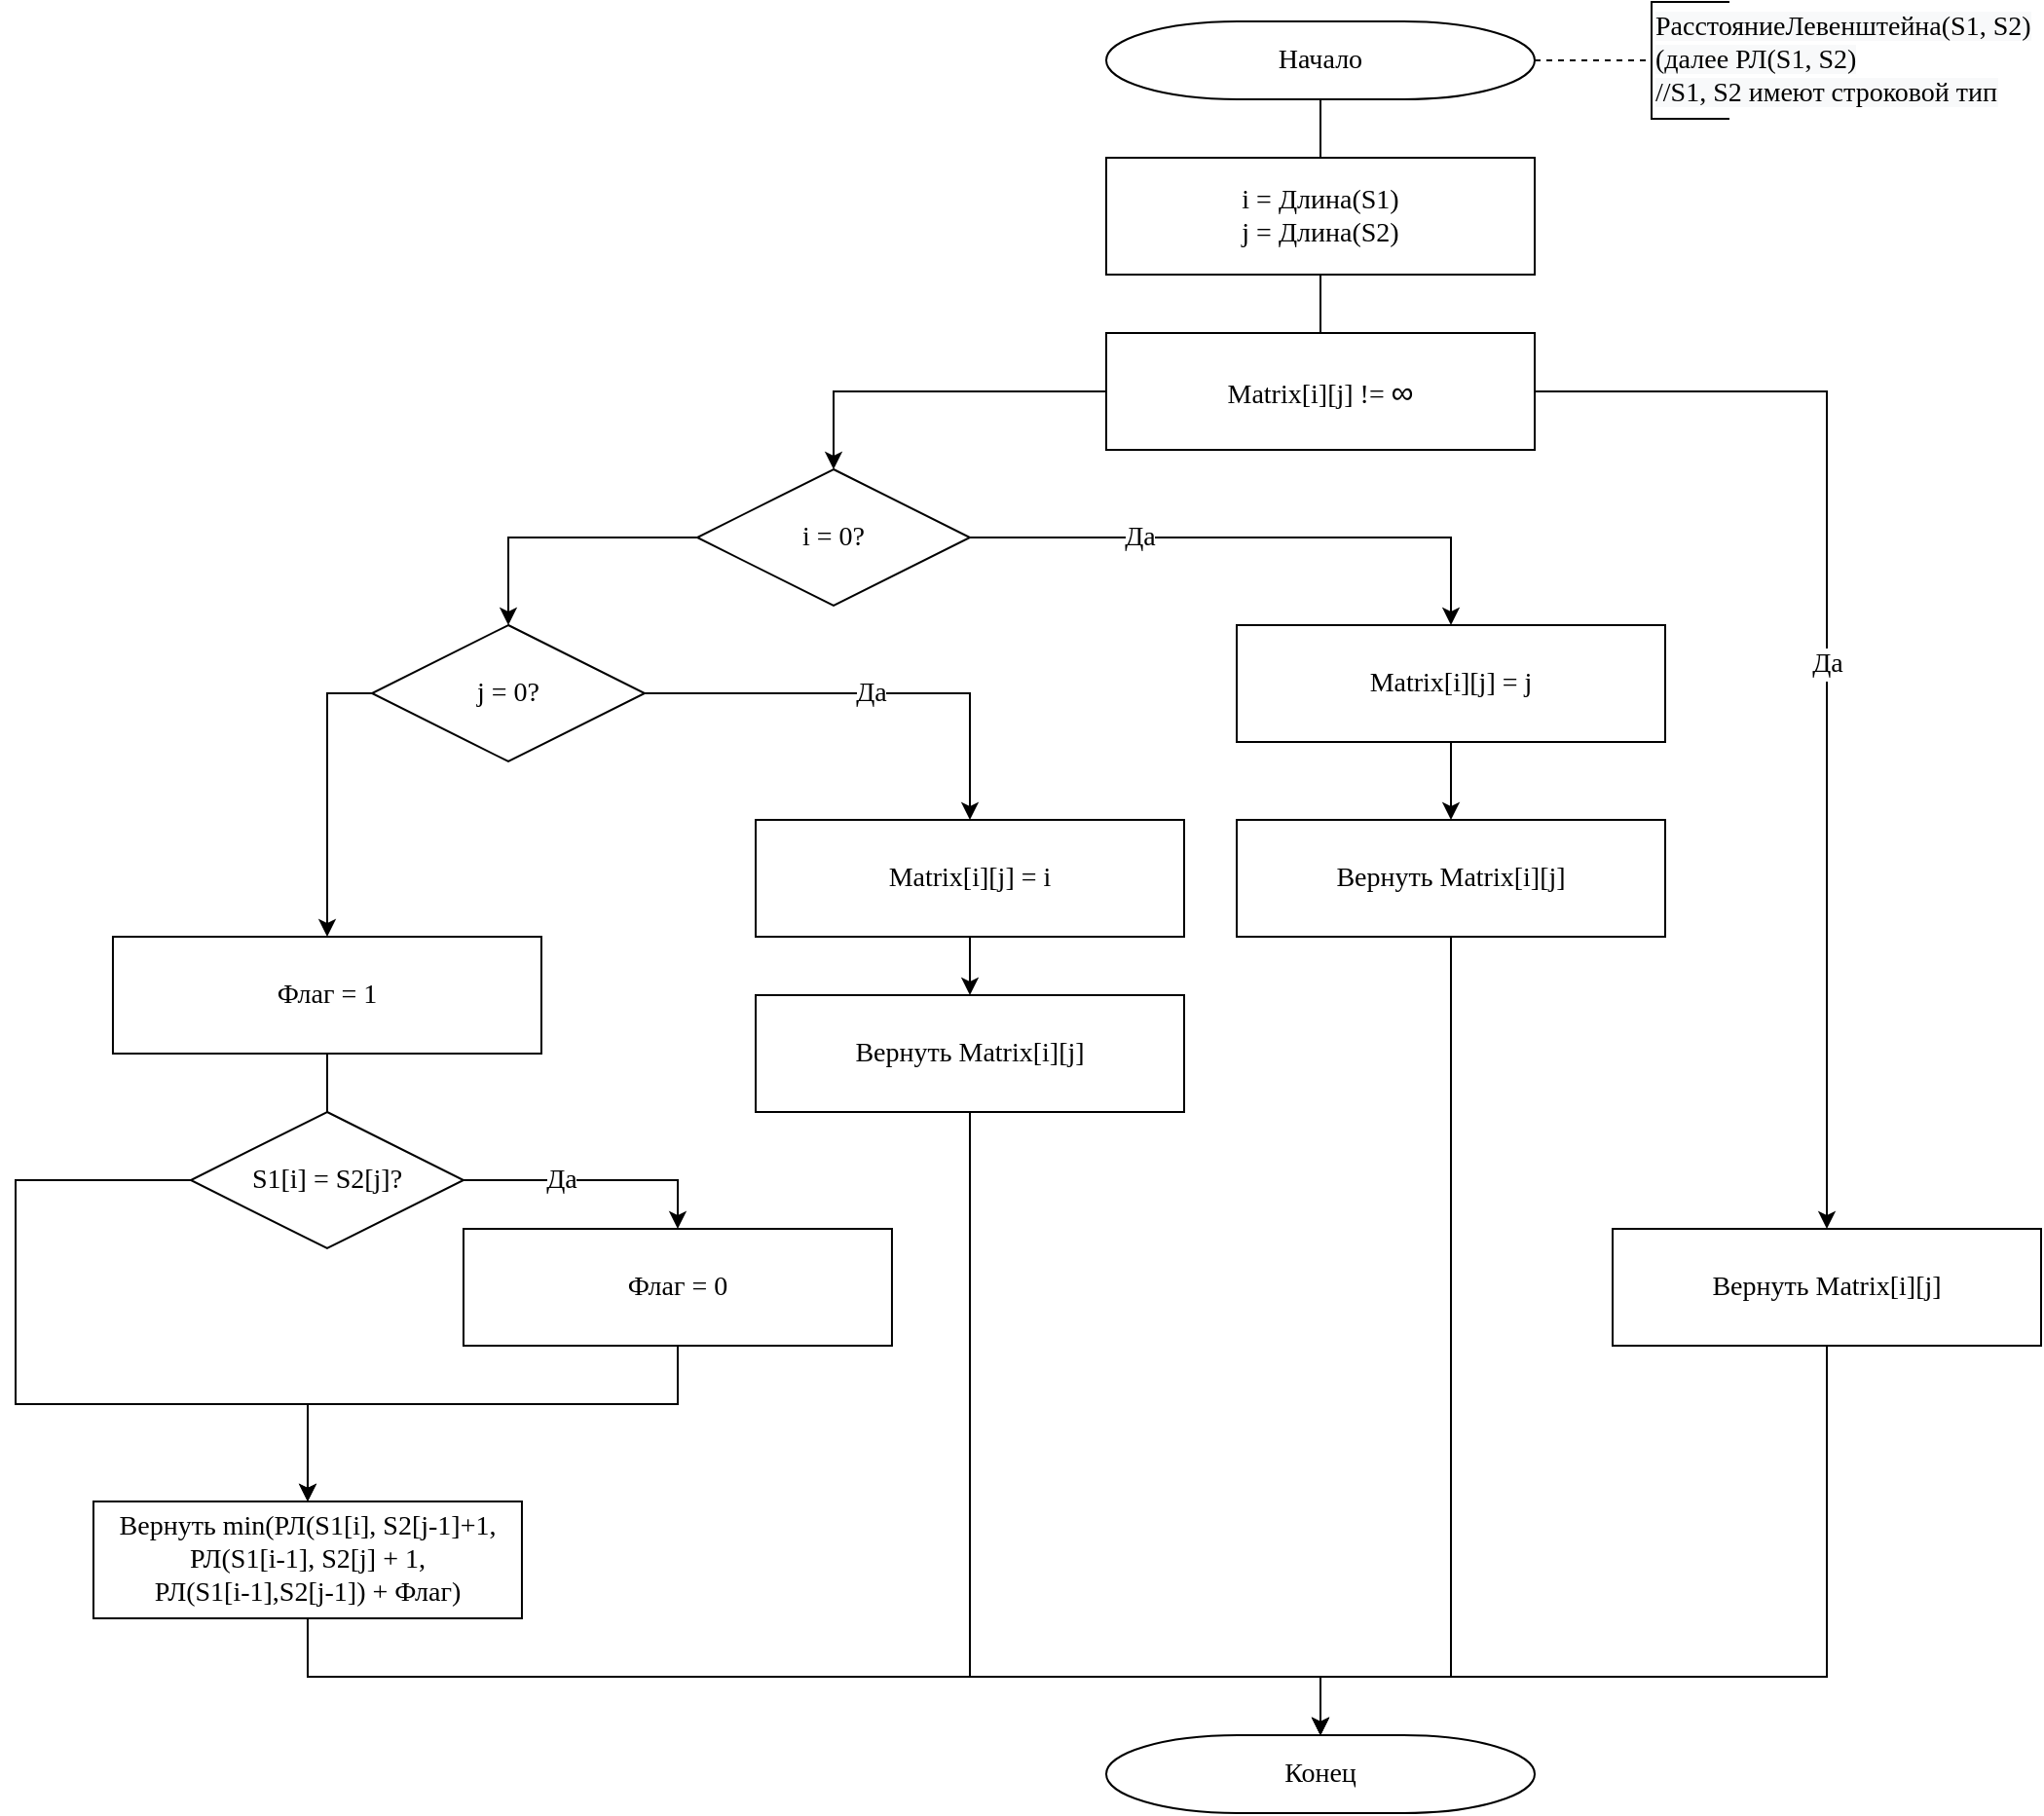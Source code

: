 <mxfile version="13.0.3" type="device"><diagram id="C5RBs43oDa-KdzZeNtuy" name="Page-1"><mxGraphModel dx="3327" dy="913" grid="1" gridSize="10" guides="1" tooltips="1" connect="1" arrows="1" fold="1" page="1" pageScale="1" pageWidth="827" pageHeight="1169" math="0" shadow="0"><root><mxCell id="WIyWlLk6GJQsqaUBKTNV-0"/><mxCell id="WIyWlLk6GJQsqaUBKTNV-1" parent="WIyWlLk6GJQsqaUBKTNV-0"/><mxCell id="HIVHBJh5CC7tS0tRFlI8-0" value="Начало" style="strokeWidth=1;html=1;shape=mxgraph.flowchart.terminator;whiteSpace=wrap;fontSize=14;fontFamily=Times New Roman;" vertex="1" parent="WIyWlLk6GJQsqaUBKTNV-1"><mxGeometry x="-590" y="30" width="220" height="40" as="geometry"/></mxCell><mxCell id="HIVHBJh5CC7tS0tRFlI8-1" style="edgeStyle=orthogonalEdgeStyle;rounded=0;orthogonalLoop=1;jettySize=auto;html=1;exitX=1;exitY=0.5;exitDx=0;exitDy=0;exitPerimeter=0;entryX=0;entryY=0.5;entryDx=0;entryDy=0;fontFamily=Times New Roman;fontSize=14;endArrow=none;endFill=0;dashed=1;entryPerimeter=0;" edge="1" parent="WIyWlLk6GJQsqaUBKTNV-1" target="HIVHBJh5CC7tS0tRFlI8-2" source="HIVHBJh5CC7tS0tRFlI8-0"><mxGeometry relative="1" as="geometry"><mxPoint x="-360.0" y="50" as="sourcePoint"/><mxPoint x="-350" y="40" as="targetPoint"/><Array as="points"/></mxGeometry></mxCell><mxCell id="HIVHBJh5CC7tS0tRFlI8-2" value="&lt;span style=&quot;font-family: &amp;#34;times new roman&amp;#34; ; font-size: 14px ; font-style: normal ; font-weight: 400 ; letter-spacing: normal ; text-align: center ; text-indent: 0px ; text-transform: none ; word-spacing: 0px ; background-color: rgb(248 , 249 , 250) ; float: none ; display: inline&quot;&gt;РасстояниеЛевенштейна(S1, S2) &lt;br&gt;(далее РЛ(S1, S2)&lt;br&gt;//S1, S2 имеют строковой тип&lt;br&gt;&lt;/span&gt;" style="strokeWidth=1;html=1;shape=mxgraph.flowchart.annotation_1;align=left;pointerEvents=1;fontFamily=Times New Roman;fontSize=14;" vertex="1" parent="WIyWlLk6GJQsqaUBKTNV-1"><mxGeometry x="-310" y="20" width="40" height="60" as="geometry"/></mxCell><mxCell id="HIVHBJh5CC7tS0tRFlI8-4" style="edgeStyle=orthogonalEdgeStyle;rounded=0;orthogonalLoop=1;jettySize=auto;html=1;exitX=0.5;exitY=0;exitDx=0;exitDy=0;entryX=0.5;entryY=1;entryDx=0;entryDy=0;entryPerimeter=0;endArrow=none;endFill=0;" edge="1" parent="WIyWlLk6GJQsqaUBKTNV-1" source="HIVHBJh5CC7tS0tRFlI8-3" target="HIVHBJh5CC7tS0tRFlI8-0"><mxGeometry relative="1" as="geometry"/></mxCell><mxCell id="HIVHBJh5CC7tS0tRFlI8-3" value="i = Длина(S1)&lt;br&gt;j = Длина(S2)" style="rounded=0;whiteSpace=wrap;html=1;strokeWidth=1;fontFamily=Times New Roman;fontSize=14;" vertex="1" parent="WIyWlLk6GJQsqaUBKTNV-1"><mxGeometry x="-590" y="100" width="220" height="60" as="geometry"/></mxCell><mxCell id="HIVHBJh5CC7tS0tRFlI8-6" style="edgeStyle=orthogonalEdgeStyle;rounded=0;orthogonalLoop=1;jettySize=auto;html=1;exitX=0.5;exitY=0;exitDx=0;exitDy=0;entryX=0.5;entryY=1;entryDx=0;entryDy=0;endArrow=none;endFill=0;fontFamily=Times New Roman;fontSize=14;" edge="1" parent="WIyWlLk6GJQsqaUBKTNV-1" source="HIVHBJh5CC7tS0tRFlI8-5" target="HIVHBJh5CC7tS0tRFlI8-3"><mxGeometry relative="1" as="geometry"/></mxCell><mxCell id="HIVHBJh5CC7tS0tRFlI8-8" value="Да" style="edgeStyle=orthogonalEdgeStyle;rounded=0;orthogonalLoop=1;jettySize=auto;html=1;exitX=1;exitY=0.5;exitDx=0;exitDy=0;entryX=0.5;entryY=0;entryDx=0;entryDy=0;endArrow=classic;endFill=1;fontFamily=Times New Roman;fontSize=14;" edge="1" parent="WIyWlLk6GJQsqaUBKTNV-1" source="HIVHBJh5CC7tS0tRFlI8-5" target="HIVHBJh5CC7tS0tRFlI8-7"><mxGeometry relative="1" as="geometry"/></mxCell><mxCell id="HIVHBJh5CC7tS0tRFlI8-10" style="edgeStyle=orthogonalEdgeStyle;rounded=0;orthogonalLoop=1;jettySize=auto;html=1;exitX=0;exitY=0.5;exitDx=0;exitDy=0;entryX=0.5;entryY=0;entryDx=0;entryDy=0;entryPerimeter=0;endArrow=classic;endFill=1;fontFamily=Times New Roman;fontSize=14;" edge="1" parent="WIyWlLk6GJQsqaUBKTNV-1" source="HIVHBJh5CC7tS0tRFlI8-5" target="HIVHBJh5CC7tS0tRFlI8-9"><mxGeometry relative="1" as="geometry"/></mxCell><mxCell id="HIVHBJh5CC7tS0tRFlI8-5" value="Matrix[i][j] !=&amp;nbsp;&lt;span style=&quot;font-family: &amp;#34;arial&amp;#34; , sans-serif ; font-size: 16px ; text-align: left ; background-color: rgb(255 , 255 , 255)&quot;&gt;∞&lt;/span&gt;" style="rounded=0;whiteSpace=wrap;html=1;fontFamily=Times New Roman;fontSize=14;" vertex="1" parent="WIyWlLk6GJQsqaUBKTNV-1"><mxGeometry x="-590" y="190" width="220" height="60" as="geometry"/></mxCell><mxCell id="HIVHBJh5CC7tS0tRFlI8-37" style="edgeStyle=orthogonalEdgeStyle;rounded=0;orthogonalLoop=1;jettySize=auto;html=1;exitX=0.5;exitY=1;exitDx=0;exitDy=0;endArrow=classic;endFill=1;fontFamily=Times New Roman;fontSize=14;" edge="1" parent="WIyWlLk6GJQsqaUBKTNV-1" source="HIVHBJh5CC7tS0tRFlI8-7" target="HIVHBJh5CC7tS0tRFlI8-34"><mxGeometry relative="1" as="geometry"><Array as="points"><mxPoint x="-220" y="880"/><mxPoint x="-480" y="880"/></Array></mxGeometry></mxCell><mxCell id="HIVHBJh5CC7tS0tRFlI8-7" value="Вернуть Matrix[i][j]" style="rounded=0;whiteSpace=wrap;html=1;fontFamily=Times New Roman;fontSize=14;" vertex="1" parent="WIyWlLk6GJQsqaUBKTNV-1"><mxGeometry x="-330" y="650" width="220" height="60" as="geometry"/></mxCell><mxCell id="HIVHBJh5CC7tS0tRFlI8-11" value="Да" style="edgeStyle=orthogonalEdgeStyle;rounded=0;orthogonalLoop=1;jettySize=auto;html=1;exitX=1;exitY=0.5;exitDx=0;exitDy=0;exitPerimeter=0;endArrow=classic;endFill=1;fontFamily=Times New Roman;fontSize=14;" edge="1" parent="WIyWlLk6GJQsqaUBKTNV-1" source="HIVHBJh5CC7tS0tRFlI8-9" target="HIVHBJh5CC7tS0tRFlI8-13"><mxGeometry x="-0.407" relative="1" as="geometry"><mxPoint x="-600" y="360" as="targetPoint"/><mxPoint as="offset"/></mxGeometry></mxCell><mxCell id="HIVHBJh5CC7tS0tRFlI8-18" style="edgeStyle=orthogonalEdgeStyle;rounded=0;orthogonalLoop=1;jettySize=auto;html=1;exitX=0;exitY=0.5;exitDx=0;exitDy=0;exitPerimeter=0;endArrow=classic;endFill=1;fontFamily=Times New Roman;fontSize=14;" edge="1" parent="WIyWlLk6GJQsqaUBKTNV-1" source="HIVHBJh5CC7tS0tRFlI8-9" target="HIVHBJh5CC7tS0tRFlI8-17"><mxGeometry relative="1" as="geometry"/></mxCell><mxCell id="HIVHBJh5CC7tS0tRFlI8-9" value="i = 0?" style="strokeWidth=1;html=1;shape=mxgraph.flowchart.decision;whiteSpace=wrap;fontFamily=Times New Roman;fontSize=14;" vertex="1" parent="WIyWlLk6GJQsqaUBKTNV-1"><mxGeometry x="-800" y="260" width="140" height="70" as="geometry"/></mxCell><mxCell id="HIVHBJh5CC7tS0tRFlI8-42" style="edgeStyle=orthogonalEdgeStyle;rounded=0;orthogonalLoop=1;jettySize=auto;html=1;exitX=0.5;exitY=1;exitDx=0;exitDy=0;entryX=0.5;entryY=0;entryDx=0;entryDy=0;entryPerimeter=0;endArrow=classic;endFill=1;fontFamily=Times New Roman;fontSize=14;" edge="1" parent="WIyWlLk6GJQsqaUBKTNV-1" source="HIVHBJh5CC7tS0tRFlI8-12" target="HIVHBJh5CC7tS0tRFlI8-34"><mxGeometry relative="1" as="geometry"><Array as="points"><mxPoint x="-413" y="880"/><mxPoint x="-480" y="880"/></Array></mxGeometry></mxCell><mxCell id="HIVHBJh5CC7tS0tRFlI8-12" value="Вернуть Matrix[i][j]" style="rounded=0;whiteSpace=wrap;html=1;fontFamily=Times New Roman;fontSize=14;" vertex="1" parent="WIyWlLk6GJQsqaUBKTNV-1"><mxGeometry x="-523" y="440" width="220" height="60" as="geometry"/></mxCell><mxCell id="HIVHBJh5CC7tS0tRFlI8-16" style="edgeStyle=orthogonalEdgeStyle;rounded=0;orthogonalLoop=1;jettySize=auto;html=1;exitX=0.5;exitY=1;exitDx=0;exitDy=0;entryX=0.5;entryY=0;entryDx=0;entryDy=0;endArrow=classic;endFill=1;fontFamily=Times New Roman;fontSize=14;" edge="1" parent="WIyWlLk6GJQsqaUBKTNV-1" source="HIVHBJh5CC7tS0tRFlI8-13" target="HIVHBJh5CC7tS0tRFlI8-12"><mxGeometry relative="1" as="geometry"/></mxCell><mxCell id="HIVHBJh5CC7tS0tRFlI8-13" value="Matrix[i][j]&amp;nbsp;= j" style="rounded=0;whiteSpace=wrap;html=1;fontFamily=Times New Roman;fontSize=14;" vertex="1" parent="WIyWlLk6GJQsqaUBKTNV-1"><mxGeometry x="-523" y="340" width="220" height="60" as="geometry"/></mxCell><mxCell id="HIVHBJh5CC7tS0tRFlI8-23" value="Да" style="edgeStyle=orthogonalEdgeStyle;rounded=0;orthogonalLoop=1;jettySize=auto;html=1;exitX=1;exitY=0.5;exitDx=0;exitDy=0;exitPerimeter=0;endArrow=classic;endFill=1;fontFamily=Times New Roman;fontSize=14;" edge="1" parent="WIyWlLk6GJQsqaUBKTNV-1" source="HIVHBJh5CC7tS0tRFlI8-17" target="HIVHBJh5CC7tS0tRFlI8-21"><mxGeometry relative="1" as="geometry"/></mxCell><mxCell id="HIVHBJh5CC7tS0tRFlI8-33" style="edgeStyle=orthogonalEdgeStyle;rounded=0;orthogonalLoop=1;jettySize=auto;html=1;exitX=0;exitY=0.5;exitDx=0;exitDy=0;exitPerimeter=0;endArrow=classic;endFill=1;fontFamily=Times New Roman;fontSize=14;" edge="1" parent="WIyWlLk6GJQsqaUBKTNV-1" source="HIVHBJh5CC7tS0tRFlI8-17" target="HIVHBJh5CC7tS0tRFlI8-25"><mxGeometry relative="1" as="geometry"/></mxCell><mxCell id="HIVHBJh5CC7tS0tRFlI8-17" value="j = 0?" style="strokeWidth=1;html=1;shape=mxgraph.flowchart.decision;whiteSpace=wrap;fontFamily=Times New Roman;fontSize=14;" vertex="1" parent="WIyWlLk6GJQsqaUBKTNV-1"><mxGeometry x="-967" y="340" width="140" height="70" as="geometry"/></mxCell><mxCell id="HIVHBJh5CC7tS0tRFlI8-41" style="edgeStyle=orthogonalEdgeStyle;rounded=0;orthogonalLoop=1;jettySize=auto;html=1;exitX=0.5;exitY=1;exitDx=0;exitDy=0;entryX=0.5;entryY=0;entryDx=0;entryDy=0;entryPerimeter=0;endArrow=classic;endFill=1;fontFamily=Times New Roman;fontSize=14;" edge="1" parent="WIyWlLk6GJQsqaUBKTNV-1" source="HIVHBJh5CC7tS0tRFlI8-20" target="HIVHBJh5CC7tS0tRFlI8-34"><mxGeometry relative="1" as="geometry"><Array as="points"><mxPoint x="-660" y="880"/><mxPoint x="-480" y="880"/></Array></mxGeometry></mxCell><mxCell id="HIVHBJh5CC7tS0tRFlI8-20" value="Вернуть Matrix[i][j]" style="rounded=0;whiteSpace=wrap;html=1;fontFamily=Times New Roman;fontSize=14;" vertex="1" parent="WIyWlLk6GJQsqaUBKTNV-1"><mxGeometry x="-770" y="530" width="220" height="60" as="geometry"/></mxCell><mxCell id="HIVHBJh5CC7tS0tRFlI8-22" style="edgeStyle=orthogonalEdgeStyle;rounded=0;orthogonalLoop=1;jettySize=auto;html=1;exitX=0.5;exitY=1;exitDx=0;exitDy=0;endArrow=classic;endFill=1;fontFamily=Times New Roman;fontSize=14;" edge="1" parent="WIyWlLk6GJQsqaUBKTNV-1" source="HIVHBJh5CC7tS0tRFlI8-21" target="HIVHBJh5CC7tS0tRFlI8-20"><mxGeometry relative="1" as="geometry"/></mxCell><mxCell id="HIVHBJh5CC7tS0tRFlI8-21" value="Matrix[i][j]&amp;nbsp;= i" style="rounded=0;whiteSpace=wrap;html=1;fontFamily=Times New Roman;fontSize=14;" vertex="1" parent="WIyWlLk6GJQsqaUBKTNV-1"><mxGeometry x="-770" y="440" width="220" height="60" as="geometry"/></mxCell><mxCell id="HIVHBJh5CC7tS0tRFlI8-25" value="Флаг = 1" style="rounded=0;whiteSpace=wrap;html=1;strokeWidth=1;fontFamily=Times New Roman;fontSize=14;" vertex="1" parent="WIyWlLk6GJQsqaUBKTNV-1"><mxGeometry x="-1100.02" y="500" width="220" height="60" as="geometry"/></mxCell><mxCell id="HIVHBJh5CC7tS0tRFlI8-26" style="edgeStyle=orthogonalEdgeStyle;rounded=0;orthogonalLoop=1;jettySize=auto;html=1;exitX=0.5;exitY=0;exitDx=0;exitDy=0;exitPerimeter=0;entryX=0.5;entryY=1;entryDx=0;entryDy=0;endArrow=none;endFill=0;fontFamily=Times New Roman;fontSize=14;" edge="1" parent="WIyWlLk6GJQsqaUBKTNV-1" source="HIVHBJh5CC7tS0tRFlI8-29" target="HIVHBJh5CC7tS0tRFlI8-25"><mxGeometry relative="1" as="geometry"/></mxCell><mxCell id="HIVHBJh5CC7tS0tRFlI8-27" value="Да" style="edgeStyle=orthogonalEdgeStyle;rounded=0;orthogonalLoop=1;jettySize=auto;html=1;exitX=1;exitY=0.5;exitDx=0;exitDy=0;exitPerimeter=0;entryX=0.5;entryY=0;entryDx=0;entryDy=0;endArrow=classic;endFill=1;fontFamily=Times New Roman;fontSize=14;" edge="1" parent="WIyWlLk6GJQsqaUBKTNV-1" source="HIVHBJh5CC7tS0tRFlI8-29" target="HIVHBJh5CC7tS0tRFlI8-31"><mxGeometry x="-0.25" relative="1" as="geometry"><mxPoint as="offset"/></mxGeometry></mxCell><mxCell id="HIVHBJh5CC7tS0tRFlI8-28" style="edgeStyle=orthogonalEdgeStyle;rounded=0;orthogonalLoop=1;jettySize=auto;html=1;exitX=0;exitY=0.5;exitDx=0;exitDy=0;exitPerimeter=0;endArrow=classic;endFill=1;fontFamily=Times New Roman;fontSize=14;entryX=0.5;entryY=0;entryDx=0;entryDy=0;" edge="1" parent="WIyWlLk6GJQsqaUBKTNV-1" source="HIVHBJh5CC7tS0tRFlI8-29" target="HIVHBJh5CC7tS0tRFlI8-32"><mxGeometry relative="1" as="geometry"><mxPoint x="-990.02" y="760" as="targetPoint"/><Array as="points"><mxPoint x="-1150.02" y="625"/><mxPoint x="-1150.02" y="740"/><mxPoint x="-1000.02" y="740"/></Array></mxGeometry></mxCell><mxCell id="HIVHBJh5CC7tS0tRFlI8-29" value="S1[i] = S2[j]?" style="strokeWidth=1;html=1;shape=mxgraph.flowchart.decision;whiteSpace=wrap;fontFamily=Times New Roman;fontSize=14;" vertex="1" parent="WIyWlLk6GJQsqaUBKTNV-1"><mxGeometry x="-1060.02" y="590" width="140" height="70" as="geometry"/></mxCell><mxCell id="HIVHBJh5CC7tS0tRFlI8-30" style="edgeStyle=orthogonalEdgeStyle;rounded=0;orthogonalLoop=1;jettySize=auto;html=1;exitX=0.5;exitY=1;exitDx=0;exitDy=0;endArrow=classic;endFill=1;fontFamily=Times New Roman;fontSize=14;entryX=0.5;entryY=0;entryDx=0;entryDy=0;" edge="1" parent="WIyWlLk6GJQsqaUBKTNV-1" source="HIVHBJh5CC7tS0tRFlI8-31" target="HIVHBJh5CC7tS0tRFlI8-32"><mxGeometry relative="1" as="geometry"><Array as="points"><mxPoint x="-810.02" y="740"/><mxPoint x="-1000.02" y="740"/></Array></mxGeometry></mxCell><mxCell id="HIVHBJh5CC7tS0tRFlI8-31" value="Флаг = 0" style="rounded=0;whiteSpace=wrap;html=1;strokeWidth=1;fontFamily=Times New Roman;fontSize=14;" vertex="1" parent="WIyWlLk6GJQsqaUBKTNV-1"><mxGeometry x="-920.02" y="650" width="220" height="60" as="geometry"/></mxCell><mxCell id="HIVHBJh5CC7tS0tRFlI8-38" style="edgeStyle=orthogonalEdgeStyle;rounded=0;orthogonalLoop=1;jettySize=auto;html=1;exitX=0.5;exitY=1;exitDx=0;exitDy=0;entryX=0.5;entryY=0;entryDx=0;entryDy=0;entryPerimeter=0;endArrow=classic;endFill=1;fontFamily=Times New Roman;fontSize=14;" edge="1" parent="WIyWlLk6GJQsqaUBKTNV-1" source="HIVHBJh5CC7tS0tRFlI8-32" target="HIVHBJh5CC7tS0tRFlI8-34"><mxGeometry relative="1" as="geometry"/></mxCell><mxCell id="HIVHBJh5CC7tS0tRFlI8-32" value="Вернуть min(РЛ(S1[i], S2[j-1]+1, РЛ(S1[i-1], S2[j] + 1, &lt;br&gt;РЛ(S1[i-1],S2[j-1]) + Флаг)" style="rounded=0;whiteSpace=wrap;html=1;strokeWidth=1;fontFamily=Times New Roman;fontSize=14;" vertex="1" parent="WIyWlLk6GJQsqaUBKTNV-1"><mxGeometry x="-1110.02" y="790" width="220" height="60" as="geometry"/></mxCell><mxCell id="HIVHBJh5CC7tS0tRFlI8-34" value="Конец" style="strokeWidth=1;html=1;shape=mxgraph.flowchart.terminator;whiteSpace=wrap;fontSize=14;fontFamily=Times New Roman;" vertex="1" parent="WIyWlLk6GJQsqaUBKTNV-1"><mxGeometry x="-590" y="910" width="220" height="40" as="geometry"/></mxCell></root></mxGraphModel></diagram></mxfile>